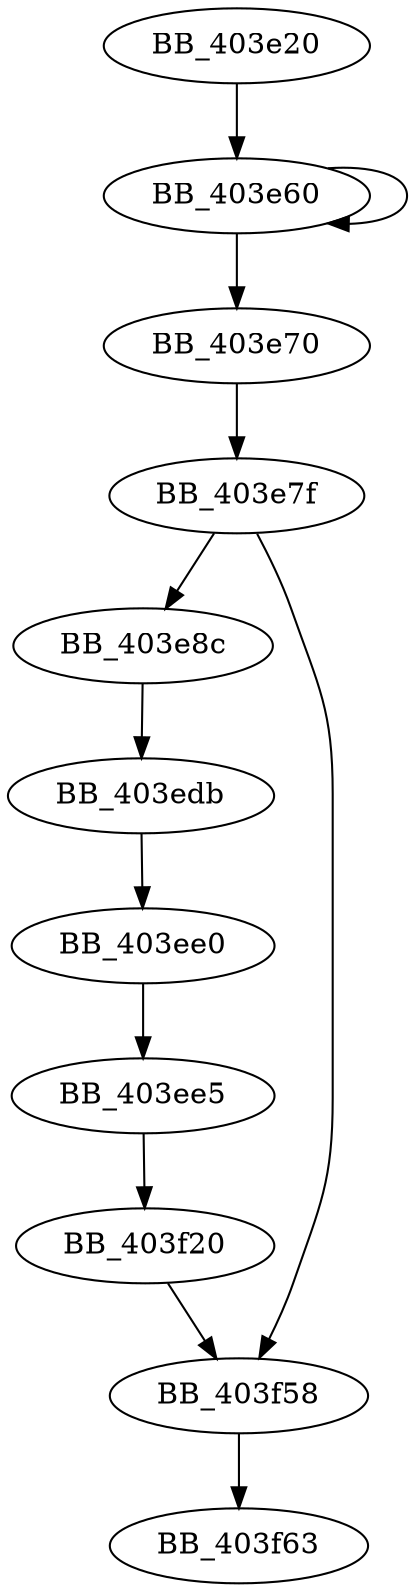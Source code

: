 DiGraph sub_403E20{
BB_403e20->BB_403e60
BB_403e60->BB_403e60
BB_403e60->BB_403e70
BB_403e70->BB_403e7f
BB_403e7f->BB_403e8c
BB_403e7f->BB_403f58
BB_403e8c->BB_403edb
BB_403edb->BB_403ee0
BB_403ee0->BB_403ee5
BB_403ee5->BB_403f20
BB_403f20->BB_403f58
BB_403f58->BB_403f63
}
